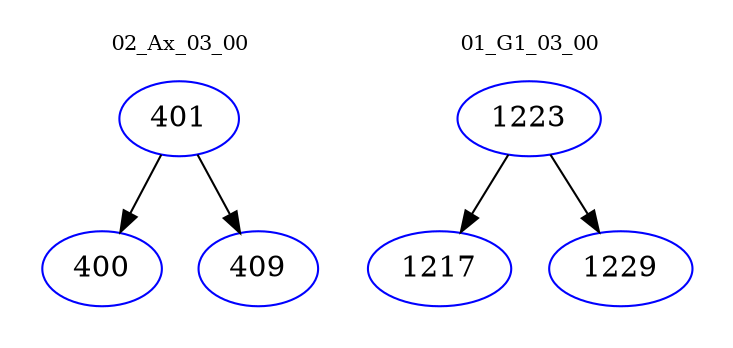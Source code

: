 digraph{
subgraph cluster_0 {
color = white
label = "02_Ax_03_00";
fontsize=10;
T0_401 [label="401", color="blue"]
T0_401 -> T0_400 [color="black"]
T0_400 [label="400", color="blue"]
T0_401 -> T0_409 [color="black"]
T0_409 [label="409", color="blue"]
}
subgraph cluster_1 {
color = white
label = "01_G1_03_00";
fontsize=10;
T1_1223 [label="1223", color="blue"]
T1_1223 -> T1_1217 [color="black"]
T1_1217 [label="1217", color="blue"]
T1_1223 -> T1_1229 [color="black"]
T1_1229 [label="1229", color="blue"]
}
}
